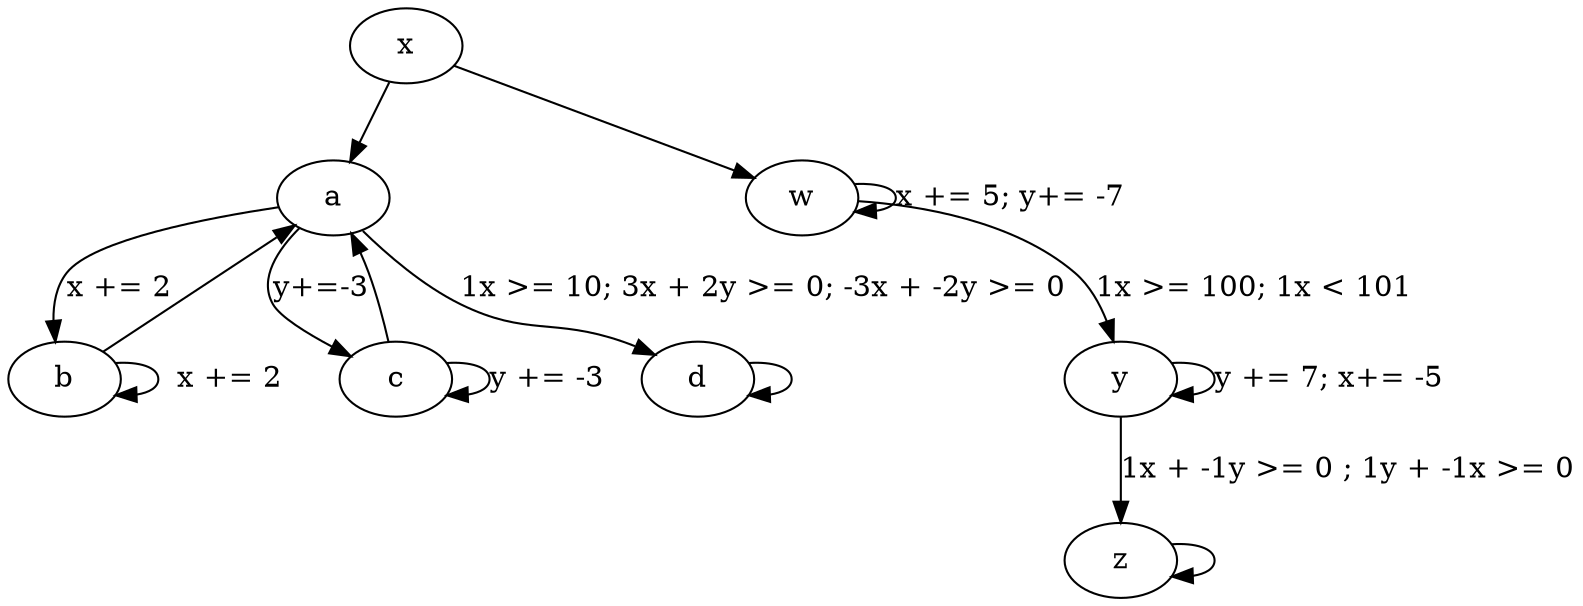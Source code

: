 /* e.g. try this formulae:
 */
digraph G {
  0 [label="x"];
  1 [label="a"];
  2 [label="b"];
  3 [label="c"];
  4 [label="d"];
  5 [label="w"];
  6 [label="y"];
  7 [label="z"];
  0 -> 1;
  1 -> 2 [label="x += 2"];
  2 -> 2 [label="  x += 2  "];
  2 -> 1;
  1 -> 3 [label="y+=-3"];
  3 -> 3 [label="y += -3"];
  3 -> 1;
  1 -> 4 [label="1x >= 10; 3x + 2y >= 0; -3x + -2y >= 0"];
  4 -> 4;
  0 -> 5;
  5 -> 5 [label="x += 5; y+= -7"];
  5 -> 6 [label="1x >= 100; 1x < 101"];
  6 -> 6 [label="y += 7; x+= -5"];
  6 -> 7 [label="1x + -1y >= 0 ; 1y + -1x >= 0"];
  7 -> 7;
}

